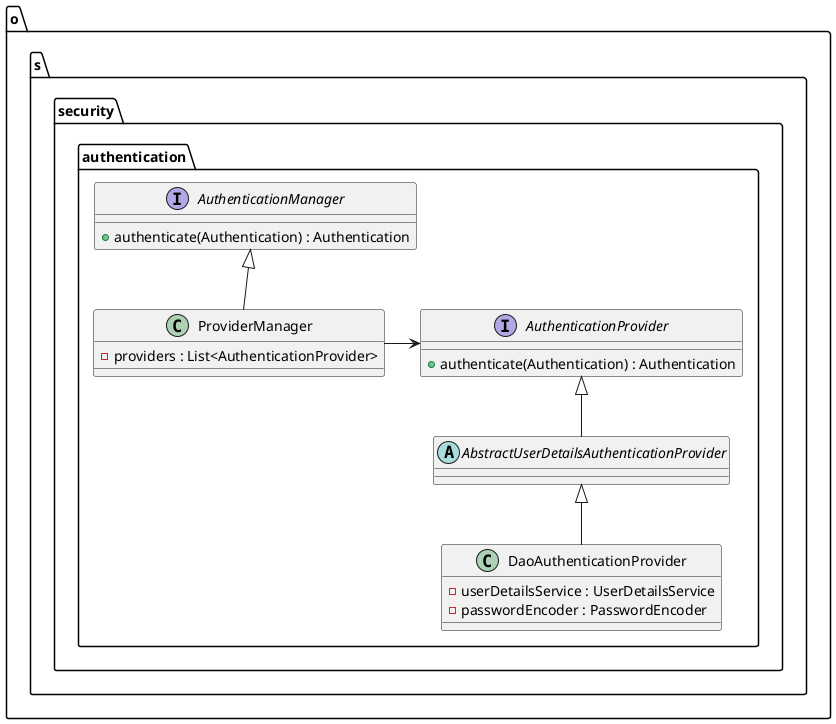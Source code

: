 @startuml
'https://plantuml.com/class-diagram

package o.s.security.authentication {

    interface AuthenticationManager {
    + authenticate(Authentication) : Authentication
    }

    class ProviderManager {
    - providers : List<AuthenticationProvider>
    }

    interface AuthenticationProvider {
    + authenticate(Authentication) : Authentication
    }

    abstract class AbstractUserDetailsAuthenticationProvider {
    }
    class DaoAuthenticationProvider {
    - userDetailsService : UserDetailsService
    - passwordEncoder : PasswordEncoder
    }

    ProviderManager -up-|> AuthenticationManager
    ProviderManager -right-> AuthenticationProvider
    AbstractUserDetailsAuthenticationProvider -up-|> AuthenticationProvider
    DaoAuthenticationProvider -up-|> AbstractUserDetailsAuthenticationProvider
}

'package o.s.security.oauth2 {
'
'    class Jwt {
'    - headers : Map<String, Object>
'    - claims : Map<String, Object>
'    }
'
'    class JwtAuthenticationProvider {
'    - jwtDecoder : JwtDecoder
'    - getJwt(BearerTokenAuthenticationToken) : Jwt
'    }
'
'    JwtAuthenticationProvider  -up-|> AuthenticationProvider
'
'}

@enduml